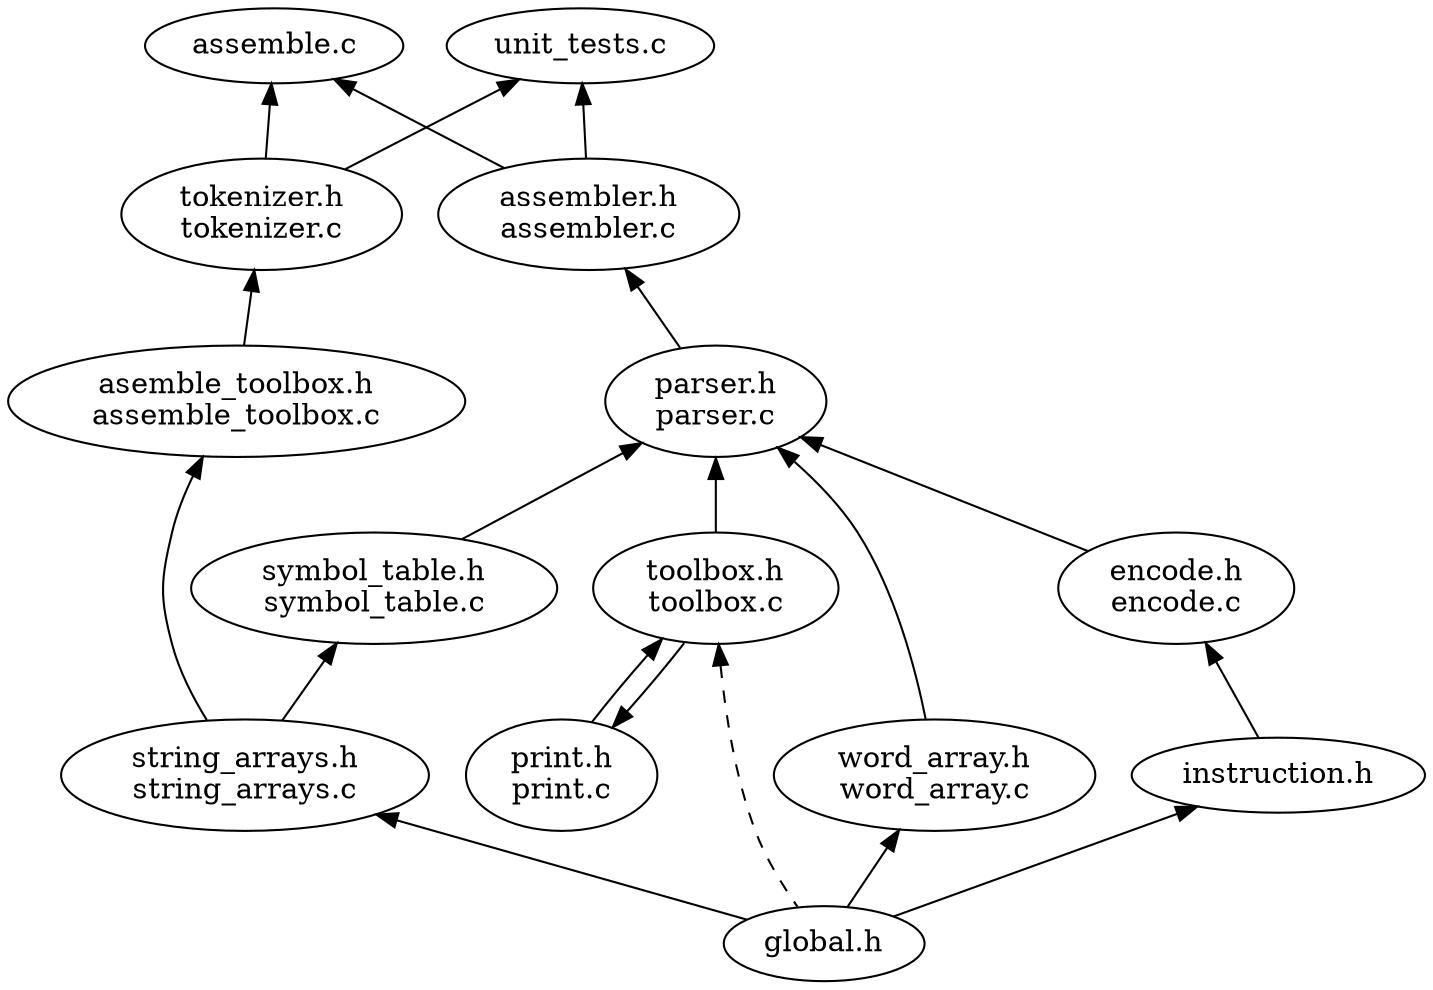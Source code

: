 digraph G {
"assemble.c" -> "tokenizer.h\ntokenizer.c" [dir=back]
"assemble.c" -> "assembler.h\nassembler.c" [dir=back]
"unit_tests.c" -> "tokenizer.h\ntokenizer.c" [dir=back]
"unit_tests.c" -> "assembler.h\nassembler.c" [dir=back]
"tokenizer.h\ntokenizer.c" -> "asemble_toolbox.h\nassemble_toolbox.c" [dir=back]
"assembler.h\nassembler.c" -> "parser.h\nparser.c" [dir=back]
"parser.h\nparser.c" -> "symbol_table.h\nsymbol_table.c" [dir=back]
"parser.h\nparser.c" -> "toolbox.h\ntoolbox.c" [dir=back]
"parser.h\nparser.c" -> "word_array.h\nword_array.c" [dir=back]
"parser.h\nparser.c" -> "encode.h\nencode.c" [dir=back]
"asemble_toolbox.h\nassemble_toolbox.c" -> "string_arrays.h\nstring_arrays.c" [dir=back]
"symbol_table.h\nsymbol_table.c" -> "string_arrays.h\nstring_arrays.c" [dir=back]
"encode.h\nencode.c" -> "instruction.h" [dir=back]
"toolbox.h\ntoolbox.c" -> "print.h\nprint.c" [dir=back]
"toolbox.h\ntoolbox.c" -> "global.h" [dir=back, style=dashed]
"word_array.h\nword_array.c" -> "global.h" [dir=back]
"string_arrays.h\nstring_arrays.c" -> "global.h" [dir=back]
"instruction.h" -> "global.h" [dir=back]
"print.h\nprint.c" -> "toolbox.h\ntoolbox.c" [dir=back]
}
